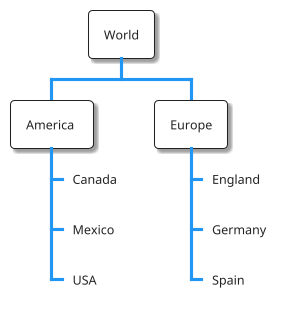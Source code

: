 ' Do not edit
' Theme Gallery
' autogenerated by script
'
@startwbs
!theme materia
* World
** America 
***_ Canada 
***_ Mexico
***_ USA
** Europe
***_  England
***_  Germany
***_  Spain
@endwbs

